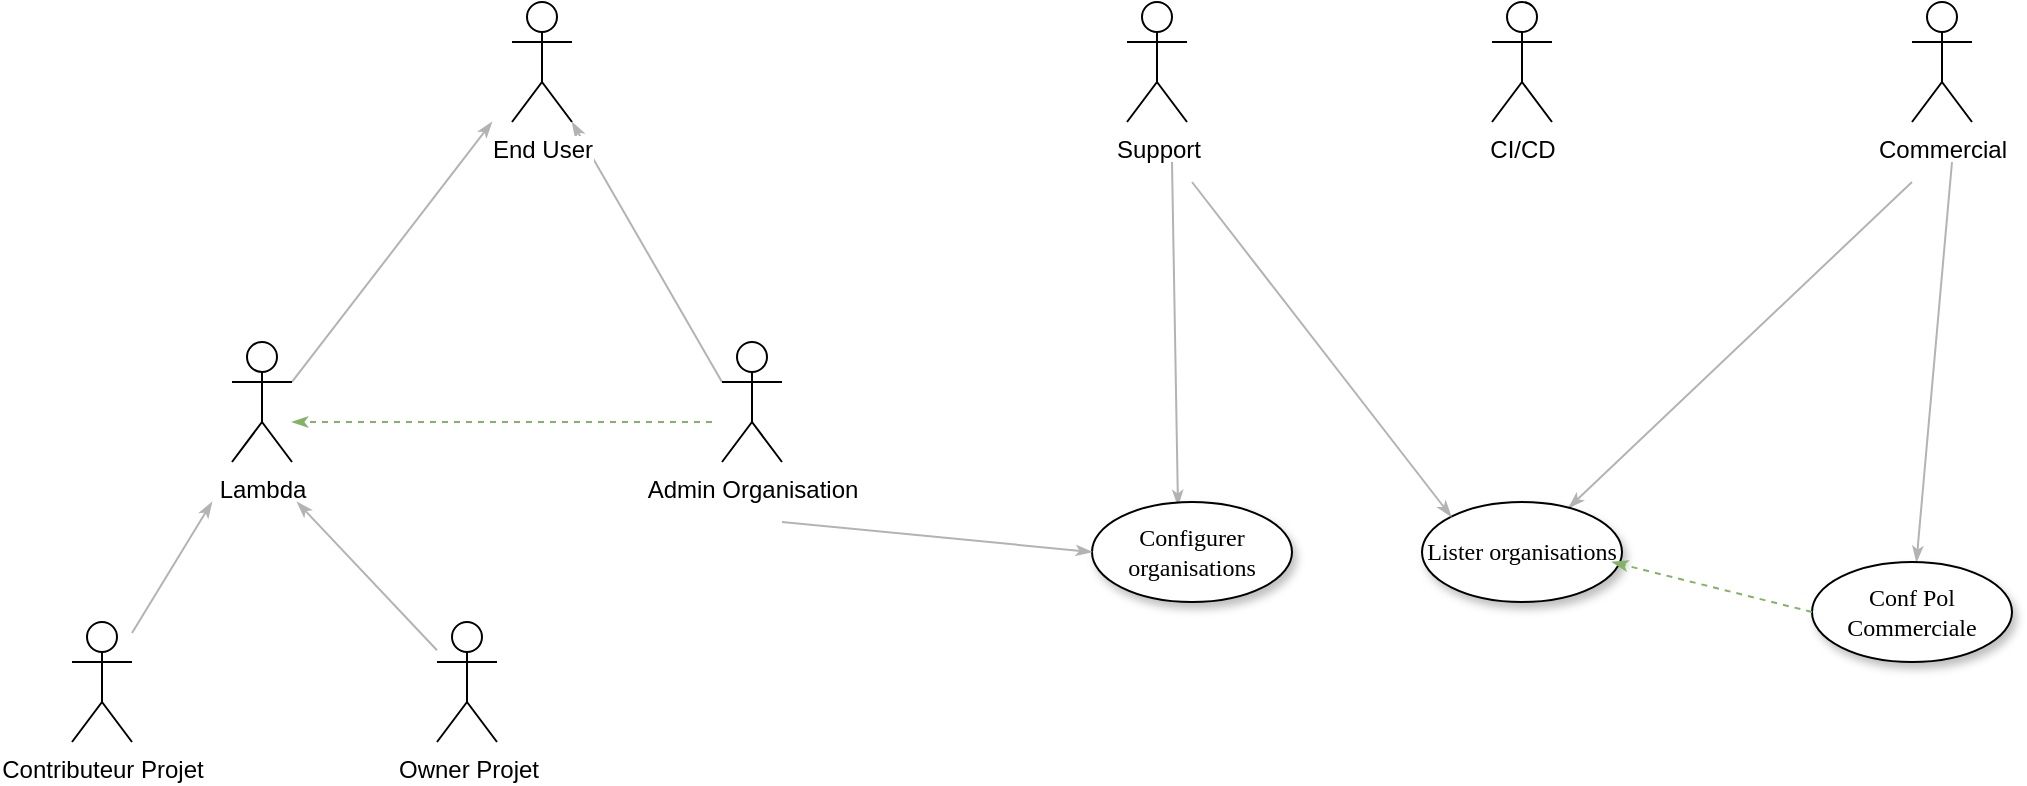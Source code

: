 <mxfile version="12.9.6" type="device"><diagram name="Page-1" id="42789a77-a242-8287-6e28-9cd8cfd52e62"><mxGraphModel dx="1422" dy="794" grid="1" gridSize="10" guides="1" tooltips="1" connect="1" arrows="1" fold="1" page="1" pageScale="1" pageWidth="1100" pageHeight="850" background="#ffffff" math="0" shadow="0"><root><mxCell id="0"/><mxCell id="1" parent="0"/><mxCell id="1ea317790d2ca983-13" value="" style="edgeStyle=none;rounded=1;html=1;labelBackgroundColor=none;startArrow=none;startFill=0;startSize=5;endArrow=classicThin;endFill=1;endSize=5;jettySize=auto;orthogonalLoop=1;strokeColor=#B3B3B3;strokeWidth=1;fontFamily=Verdana;fontSize=12;exitX=1;exitY=0.333;exitDx=0;exitDy=0;exitPerimeter=0;" parent="1" source="jKSOfQcBHurIXjM5skhj-3" edge="1"><mxGeometry relative="1" as="geometry"><mxPoint x="292.196" y="135.57" as="sourcePoint"/><mxPoint x="470.0" y="60.0" as="targetPoint"/></mxGeometry></mxCell><mxCell id="1ea317790d2ca983-14" value="" style="edgeStyle=none;rounded=1;html=1;labelBackgroundColor=none;startArrow=none;startFill=0;startSize=5;endArrow=classicThin;endFill=1;endSize=5;jettySize=auto;orthogonalLoop=1;strokeColor=#B3B3B3;strokeWidth=1;fontFamily=Verdana;fontSize=12;exitX=0;exitY=0.333;exitDx=0;exitDy=0;exitPerimeter=0;entryX=1;entryY=1;entryDx=0;entryDy=0;entryPerimeter=0;" parent="1" source="jKSOfQcBHurIXjM5skhj-2" target="jKSOfQcBHurIXjM5skhj-1" edge="1"><mxGeometry relative="1" as="geometry"><mxPoint x="610" y="201" as="sourcePoint"/><mxPoint x="510" y="50" as="targetPoint"/></mxGeometry></mxCell><mxCell id="1ea317790d2ca983-19" value="" style="edgeStyle=none;rounded=1;html=1;labelBackgroundColor=none;startArrow=none;startFill=0;startSize=5;endArrow=classicThin;endFill=1;endSize=5;jettySize=auto;orthogonalLoop=1;strokeColor=#B3B3B3;strokeWidth=1;fontFamily=Verdana;fontSize=12" parent="1" source="jKSOfQcBHurIXjM5skhj-6" edge="1"><mxGeometry relative="1" as="geometry"><mxPoint x="210" y="340" as="sourcePoint"/><mxPoint x="330" y="250" as="targetPoint"/></mxGeometry></mxCell><object label="End User" id="jKSOfQcBHurIXjM5skhj-1"><mxCell style="shape=umlActor;verticalLabelPosition=bottom;labelBackgroundColor=#ffffff;verticalAlign=top;html=1;outlineConnect=0;" vertex="1" parent="1"><mxGeometry x="480" width="30" height="60" as="geometry"/></mxCell></object><object label="Admin Organisation" id="jKSOfQcBHurIXjM5skhj-2"><mxCell style="shape=umlActor;verticalLabelPosition=bottom;labelBackgroundColor=#ffffff;verticalAlign=top;html=1;outlineConnect=0;" vertex="1" parent="1"><mxGeometry x="585" y="170" width="30" height="60" as="geometry"/></mxCell></object><object label="Lambda" id="jKSOfQcBHurIXjM5skhj-3"><mxCell style="shape=umlActor;verticalLabelPosition=bottom;labelBackgroundColor=#ffffff;verticalAlign=top;html=1;outlineConnect=0;" vertex="1" parent="1"><mxGeometry x="340" y="170" width="30" height="60" as="geometry"/></mxCell></object><object label="Contributeur Projet" id="jKSOfQcBHurIXjM5skhj-6"><mxCell style="shape=umlActor;verticalLabelPosition=bottom;labelBackgroundColor=#ffffff;verticalAlign=top;html=1;outlineConnect=0;" vertex="1" parent="1"><mxGeometry x="260" y="310" width="30" height="60" as="geometry"/></mxCell></object><mxCell id="jKSOfQcBHurIXjM5skhj-11" value="" style="edgeStyle=none;rounded=1;html=1;labelBackgroundColor=none;startArrow=none;startFill=0;startSize=5;endArrow=classicThin;endFill=1;endSize=5;jettySize=auto;orthogonalLoop=1;strokeColor=#B3B3B3;strokeWidth=1;fontFamily=Verdana;fontSize=12" edge="1" parent="1" source="jKSOfQcBHurIXjM5skhj-12"><mxGeometry relative="1" as="geometry"><mxPoint x="432.496" y="325.57" as="sourcePoint"/><mxPoint x="372.5" y="250" as="targetPoint"/></mxGeometry></mxCell><object label="Owner Projet" id="jKSOfQcBHurIXjM5skhj-12"><mxCell style="shape=umlActor;verticalLabelPosition=bottom;labelBackgroundColor=#ffffff;verticalAlign=top;html=1;outlineConnect=0;" vertex="1" parent="1"><mxGeometry x="442.5" y="310" width="30" height="60" as="geometry"/></mxCell></object><mxCell id="jKSOfQcBHurIXjM5skhj-14" value="" style="edgeStyle=none;rounded=1;html=1;labelBackgroundColor=none;startArrow=none;startFill=0;startSize=5;endArrow=classicThin;endFill=1;endSize=5;jettySize=auto;orthogonalLoop=1;strokeColor=#82b366;strokeWidth=1;fontFamily=Verdana;fontSize=12;fillColor=#d5e8d4;jumpStyle=none;dashed=1;" edge="1" parent="1"><mxGeometry relative="1" as="geometry"><mxPoint x="580" y="210" as="sourcePoint"/><mxPoint x="370" y="210" as="targetPoint"/></mxGeometry></mxCell><object label="Commercial" id="jKSOfQcBHurIXjM5skhj-17"><mxCell style="shape=umlActor;verticalLabelPosition=bottom;labelBackgroundColor=#ffffff;verticalAlign=top;html=1;outlineConnect=0;" vertex="1" parent="1"><mxGeometry x="1180" width="30" height="60" as="geometry"/></mxCell></object><object label="Support" id="jKSOfQcBHurIXjM5skhj-18"><mxCell style="shape=umlActor;verticalLabelPosition=bottom;labelBackgroundColor=#ffffff;verticalAlign=top;html=1;outlineConnect=0;" vertex="1" parent="1"><mxGeometry x="787.5" width="30" height="60" as="geometry"/></mxCell></object><object label="CI/CD" id="jKSOfQcBHurIXjM5skhj-19"><mxCell style="shape=umlActor;verticalLabelPosition=bottom;labelBackgroundColor=#ffffff;verticalAlign=top;html=1;outlineConnect=0;" vertex="1" parent="1"><mxGeometry x="970" width="30" height="60" as="geometry"/></mxCell></object><mxCell id="jKSOfQcBHurIXjM5skhj-26" value="" style="edgeStyle=none;rounded=1;html=1;labelBackgroundColor=none;startArrow=none;startFill=0;startSize=5;endArrow=classicThin;endFill=1;endSize=5;jettySize=auto;orthogonalLoop=1;strokeColor=#B3B3B3;strokeWidth=1;fontFamily=Verdana;fontSize=12" edge="1" target="jKSOfQcBHurIXjM5skhj-28" parent="1"><mxGeometry relative="1" as="geometry"><mxPoint x="1180" y="90" as="sourcePoint"/></mxGeometry></mxCell><mxCell id="jKSOfQcBHurIXjM5skhj-28" value="&lt;span&gt;Lister organisations&lt;/span&gt;" style="ellipse;whiteSpace=wrap;html=1;rounded=0;shadow=1;comic=0;labelBackgroundColor=none;strokeWidth=1;fontFamily=Verdana;fontSize=12;align=center;" vertex="1" parent="1"><mxGeometry x="935" y="250" width="100" height="50" as="geometry"/></mxCell><mxCell id="jKSOfQcBHurIXjM5skhj-30" value="" style="edgeStyle=none;rounded=1;html=1;labelBackgroundColor=none;startArrow=none;startFill=0;startSize=5;endArrow=classicThin;endFill=1;endSize=5;jettySize=auto;orthogonalLoop=1;strokeColor=#B3B3B3;strokeWidth=1;fontFamily=Verdana;fontSize=12;entryX=0.43;entryY=0.04;entryDx=0;entryDy=0;entryPerimeter=0;" edge="1" parent="1" target="jKSOfQcBHurIXjM5skhj-31"><mxGeometry relative="1" as="geometry"><mxPoint x="810" y="80" as="sourcePoint"/></mxGeometry></mxCell><mxCell id="jKSOfQcBHurIXjM5skhj-31" value="&lt;span&gt;Configurer organisations&lt;/span&gt;" style="ellipse;whiteSpace=wrap;html=1;rounded=0;shadow=1;comic=0;labelBackgroundColor=none;strokeWidth=1;fontFamily=Verdana;fontSize=12;align=center;" vertex="1" parent="1"><mxGeometry x="770" y="250" width="100" height="50" as="geometry"/></mxCell><mxCell id="jKSOfQcBHurIXjM5skhj-32" value="" style="edgeStyle=none;rounded=1;html=1;labelBackgroundColor=none;startArrow=none;startFill=0;startSize=5;endArrow=classicThin;endFill=1;endSize=5;jettySize=auto;orthogonalLoop=1;strokeColor=#B3B3B3;strokeWidth=1;fontFamily=Verdana;fontSize=12" edge="1" parent="1" target="jKSOfQcBHurIXjM5skhj-33"><mxGeometry relative="1" as="geometry"><mxPoint x="1200" y="80" as="sourcePoint"/></mxGeometry></mxCell><mxCell id="jKSOfQcBHurIXjM5skhj-33" value="&lt;span&gt;Conf Pol Commerciale&lt;/span&gt;" style="ellipse;whiteSpace=wrap;html=1;rounded=0;shadow=1;comic=0;labelBackgroundColor=none;strokeWidth=1;fontFamily=Verdana;fontSize=12;align=center;" vertex="1" parent="1"><mxGeometry x="1130" y="280" width="100" height="50" as="geometry"/></mxCell><mxCell id="jKSOfQcBHurIXjM5skhj-36" value="" style="edgeStyle=none;rounded=1;html=1;labelBackgroundColor=none;startArrow=none;startFill=0;startSize=5;endArrow=classicThin;endFill=1;endSize=5;jettySize=auto;orthogonalLoop=1;strokeColor=#B3B3B3;strokeWidth=1;fontFamily=Verdana;fontSize=12;entryX=0;entryY=0.5;entryDx=0;entryDy=0;" edge="1" parent="1" target="jKSOfQcBHurIXjM5skhj-31"><mxGeometry relative="1" as="geometry"><mxPoint x="615" y="260" as="sourcePoint"/><mxPoint x="618" y="432" as="targetPoint"/></mxGeometry></mxCell><mxCell id="jKSOfQcBHurIXjM5skhj-38" value="" style="edgeStyle=none;rounded=1;html=1;labelBackgroundColor=none;startArrow=none;startFill=0;startSize=5;endArrow=classicThin;endFill=1;endSize=5;jettySize=auto;orthogonalLoop=1;strokeColor=#82b366;strokeWidth=1;fontFamily=Verdana;fontSize=12;fillColor=#d5e8d4;jumpStyle=none;dashed=1;exitX=0;exitY=0.5;exitDx=0;exitDy=0;" edge="1" parent="1" source="jKSOfQcBHurIXjM5skhj-33"><mxGeometry relative="1" as="geometry"><mxPoint x="1240" y="280" as="sourcePoint"/><mxPoint x="1030" y="280" as="targetPoint"/></mxGeometry></mxCell><mxCell id="jKSOfQcBHurIXjM5skhj-39" value="" style="edgeStyle=none;rounded=1;html=1;labelBackgroundColor=none;startArrow=none;startFill=0;startSize=5;endArrow=classicThin;endFill=1;endSize=5;jettySize=auto;orthogonalLoop=1;strokeColor=#B3B3B3;strokeWidth=1;fontFamily=Verdana;fontSize=12;entryX=0;entryY=0;entryDx=0;entryDy=0;" edge="1" parent="1" target="jKSOfQcBHurIXjM5skhj-28"><mxGeometry relative="1" as="geometry"><mxPoint x="820" y="90" as="sourcePoint"/><mxPoint x="900" y="240" as="targetPoint"/></mxGeometry></mxCell></root></mxGraphModel></diagram></mxfile>